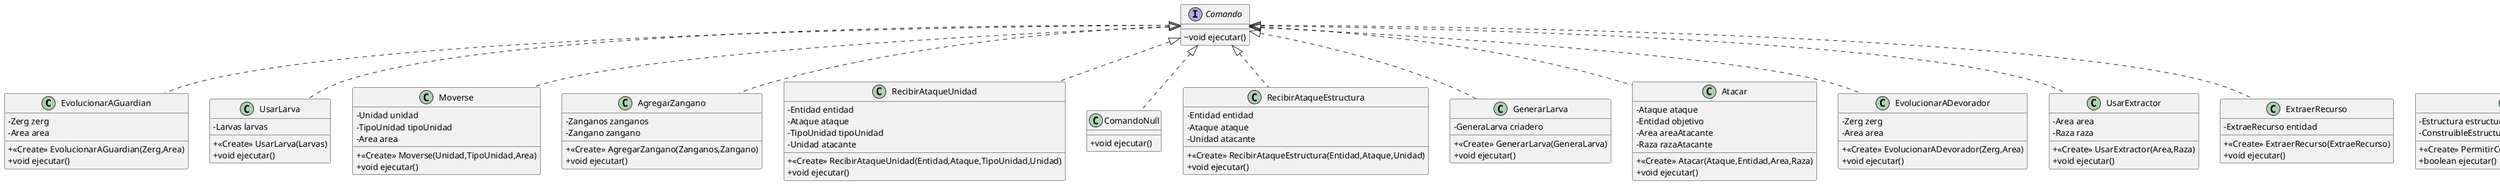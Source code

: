 @startuml
skinparam classAttributeIconSize 0
class EvolucionarAGuardian {
- Zerg zerg
- Area area
+ <<Create>> EvolucionarAGuardian(Zerg,Area)
+ void ejecutar()
}
class UsarLarva {
- Larvas larvas
+ <<Create>> UsarLarva(Larvas)
+ void ejecutar()
}
class Moverse {
- Unidad unidad
- TipoUnidad tipoUnidad
- Area area
+ <<Create>> Moverse(Unidad,TipoUnidad,Area)
+ void ejecutar()
}
interface Comando {
~ void ejecutar()
}
class AgregarZangano {
- Zanganos zanganos
- Zangano zangano
+ <<Create>> AgregarZangano(Zanganos,Zangano)
+ void ejecutar()
}
class RecibirAtaqueUnidad {
- Entidad entidad
- Ataque ataque
- TipoUnidad tipoUnidad
- Unidad atacante
+ <<Create>> RecibirAtaqueUnidad(Entidad,Ataque,TipoUnidad,Unidad)
+ void ejecutar()
}
class ComandoNull {
+ void ejecutar()
}
class RecibirAtaqueEstructura {
- Entidad entidad
- Ataque ataque
- Unidad atacante
+ <<Create>> RecibirAtaqueEstructura(Entidad,Ataque,Unidad)
+ void ejecutar()
}
class PermitirCorrelatividad {
- Estructura estructura
- ConstruibleEstructura construibleEstructura
+ <<Create>> PermitirCorrelatividad(Estructura,ConstruibleEstructura)
+ boolean ejecutar()
}
class GenerarLarva {
- GeneraLarva criadero
+ <<Create>> GenerarLarva(GeneraLarva)
+ void ejecutar()
}
interface ComandoBool {
~ boolean ejecutar()
}
class Atacar {
- Ataque ataque
- Entidad objetivo
- Area areaAtacante
- Raza razaAtacante
+ <<Create>> Atacar(Ataque,Entidad,Area,Raza)
+ void ejecutar()
}
class RevelarEntidad {
~ Area areaObjetivo
~ Area areaRevelador
~ int radioDeDeteccion
+ <<Create>> RevelarEntidad(Area,Area,int)
+ boolean ejecutar()
}
class EvolucionarADevorador {
- Zerg zerg
- Area area
+ <<Create>> EvolucionarADevorador(Zerg,Area)
+ void ejecutar()
}
class UsarExtractor {
- Area area
- Raza raza
+ <<Create>> UsarExtractor(Area,Raza)
+ void ejecutar()
}
class ExtraerRecurso {
- ExtraeRecurso entidad
+ <<Create>> ExtraerRecurso(ExtraeRecurso)
+ void ejecutar()
}


Comando <|.. EvolucionarAGuardian
Comando <|.. UsarLarva
Comando <|.. Moverse
Comando <|.. AgregarZangano
Comando <|.. RecibirAtaqueUnidad
Comando <|.. ComandoNull
Comando <|.. RecibirAtaqueEstructura
ComandoBool <|.. PermitirCorrelatividad
Comando <|.. GenerarLarva
Comando <|.. Atacar
ComandoBool <|.. RevelarEntidad
Comando <|.. EvolucionarADevorador
Comando <|.. UsarExtractor
Comando <|.. ExtraerRecurso
@enduml